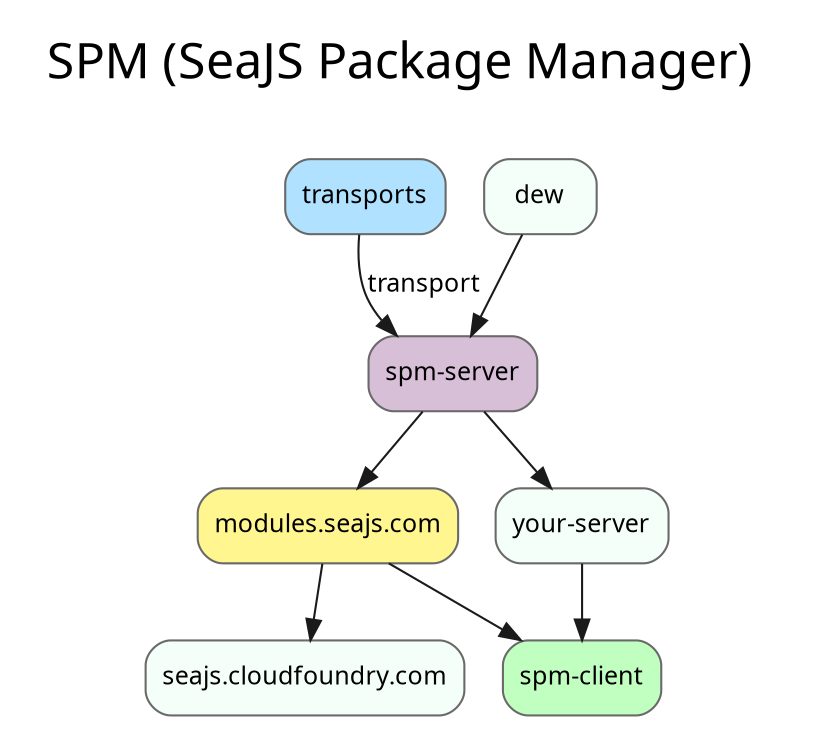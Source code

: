 digraph G {
    // WenQuanYi Micro Hei Mono
    // Monaco
    rank = same
    fontname = "WenQuanYi Micro Hei Mono"
    fontsize = 12
    graph [pad=.2, fontname = "WenQuanYi Micro Hei Mono", fontsize = 24, labelloc = t, label = "SPM (SeaJS Package Manager) \n\n"];
    node [
        fontname = "WenQuanYi Micro Hei Mono"
        fontsize = 12
        shape = box
        style = "filled, solid, rounded"
        color = dimgray
        fillcolor = mintcream
    ]
    edge [
        fontname = "WenQuanYi Micro Hei Mono"
        fontsize = 12
        color = gray10
        //arrowhead = "none"
    ]

    "transports" [fillcolor=lightskyblue1];
    "spm-server" [fillcolor=thistle];
    "modules.seajs.com" [fillcolor=khaki1];
    "spm-client" [fillcolor=darkseagreen1];

    "dew" -> "spm-server";
    "transports" -> "spm-server" [label="transport"];

    "spm-server" -> "modules.seajs.com";
    "spm-server" -> "your-server";

    "your-server" -> "spm-client";

    "modules.seajs.com" -> "spm-client";
    "modules.seajs.com" -> "seajs.cloudfoundry.com"

}
